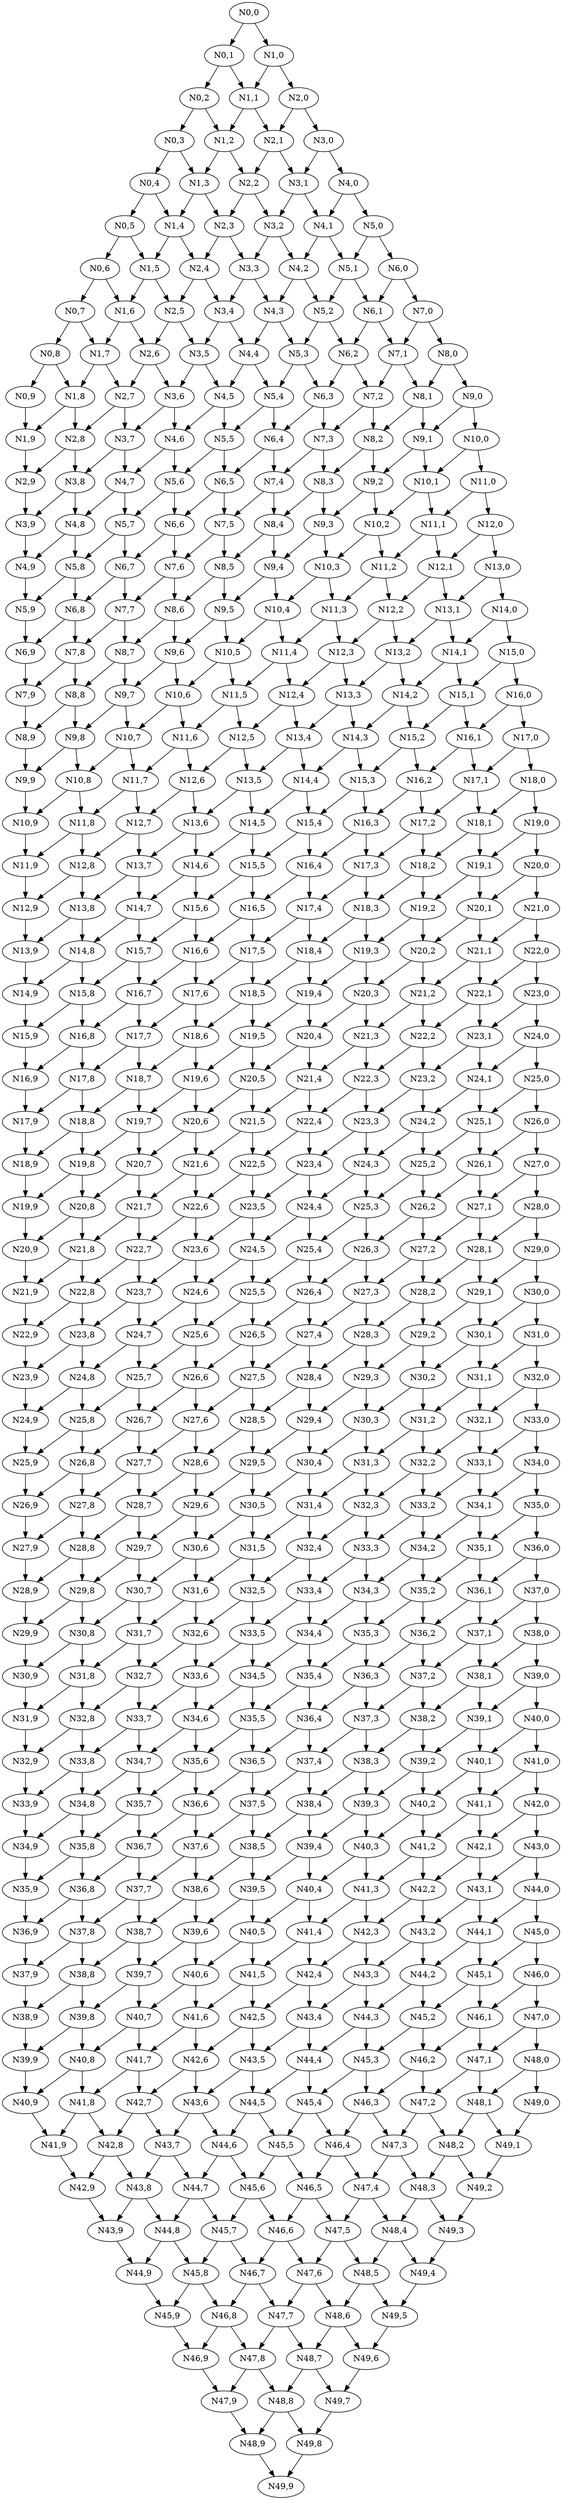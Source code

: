 digraph G {
    "N0,0" -> "N1,0";
    "N0,0" -> "N0,1";
    "N0,1" -> "N1,1";
    "N0,1" -> "N0,2";
    "N0,2" -> "N1,2";
    "N0,2" -> "N0,3";
    "N0,3" -> "N1,3";
    "N0,3" -> "N0,4";
    "N0,4" -> "N1,4";
    "N0,4" -> "N0,5";
    "N0,5" -> "N1,5";
    "N0,5" -> "N0,6";
    "N0,6" -> "N1,6";
    "N0,6" -> "N0,7";
    "N0,7" -> "N1,7";
    "N0,7" -> "N0,8";
    "N0,8" -> "N1,8";
    "N0,8" -> "N0,9";
    "N0,9" -> "N1,9";
    "N1,0" -> "N2,0";
    "N1,0" -> "N1,1";
    "N1,1" -> "N2,1";
    "N1,1" -> "N1,2";
    "N1,2" -> "N2,2";
    "N1,2" -> "N1,3";
    "N1,3" -> "N2,3";
    "N1,3" -> "N1,4";
    "N1,4" -> "N2,4";
    "N1,4" -> "N1,5";
    "N1,5" -> "N2,5";
    "N1,5" -> "N1,6";
    "N1,6" -> "N2,6";
    "N1,6" -> "N1,7";
    "N1,7" -> "N2,7";
    "N1,7" -> "N1,8";
    "N1,8" -> "N2,8";
    "N1,8" -> "N1,9";
    "N1,9" -> "N2,9";
    "N2,0" -> "N3,0";
    "N2,0" -> "N2,1";
    "N2,1" -> "N3,1";
    "N2,1" -> "N2,2";
    "N2,2" -> "N3,2";
    "N2,2" -> "N2,3";
    "N2,3" -> "N3,3";
    "N2,3" -> "N2,4";
    "N2,4" -> "N3,4";
    "N2,4" -> "N2,5";
    "N2,5" -> "N3,5";
    "N2,5" -> "N2,6";
    "N2,6" -> "N3,6";
    "N2,6" -> "N2,7";
    "N2,7" -> "N3,7";
    "N2,7" -> "N2,8";
    "N2,8" -> "N3,8";
    "N2,8" -> "N2,9";
    "N2,9" -> "N3,9";
    "N3,0" -> "N4,0";
    "N3,0" -> "N3,1";
    "N3,1" -> "N4,1";
    "N3,1" -> "N3,2";
    "N3,2" -> "N4,2";
    "N3,2" -> "N3,3";
    "N3,3" -> "N4,3";
    "N3,3" -> "N3,4";
    "N3,4" -> "N4,4";
    "N3,4" -> "N3,5";
    "N3,5" -> "N4,5";
    "N3,5" -> "N3,6";
    "N3,6" -> "N4,6";
    "N3,6" -> "N3,7";
    "N3,7" -> "N4,7";
    "N3,7" -> "N3,8";
    "N3,8" -> "N4,8";
    "N3,8" -> "N3,9";
    "N3,9" -> "N4,9";
    "N4,0" -> "N5,0";
    "N4,0" -> "N4,1";
    "N4,1" -> "N5,1";
    "N4,1" -> "N4,2";
    "N4,2" -> "N5,2";
    "N4,2" -> "N4,3";
    "N4,3" -> "N5,3";
    "N4,3" -> "N4,4";
    "N4,4" -> "N5,4";
    "N4,4" -> "N4,5";
    "N4,5" -> "N5,5";
    "N4,5" -> "N4,6";
    "N4,6" -> "N5,6";
    "N4,6" -> "N4,7";
    "N4,7" -> "N5,7";
    "N4,7" -> "N4,8";
    "N4,8" -> "N5,8";
    "N4,8" -> "N4,9";
    "N4,9" -> "N5,9";
    "N5,0" -> "N6,0";
    "N5,0" -> "N5,1";
    "N5,1" -> "N6,1";
    "N5,1" -> "N5,2";
    "N5,2" -> "N6,2";
    "N5,2" -> "N5,3";
    "N5,3" -> "N6,3";
    "N5,3" -> "N5,4";
    "N5,4" -> "N6,4";
    "N5,4" -> "N5,5";
    "N5,5" -> "N6,5";
    "N5,5" -> "N5,6";
    "N5,6" -> "N6,6";
    "N5,6" -> "N5,7";
    "N5,7" -> "N6,7";
    "N5,7" -> "N5,8";
    "N5,8" -> "N6,8";
    "N5,8" -> "N5,9";
    "N5,9" -> "N6,9";
    "N6,0" -> "N7,0";
    "N6,0" -> "N6,1";
    "N6,1" -> "N7,1";
    "N6,1" -> "N6,2";
    "N6,2" -> "N7,2";
    "N6,2" -> "N6,3";
    "N6,3" -> "N7,3";
    "N6,3" -> "N6,4";
    "N6,4" -> "N7,4";
    "N6,4" -> "N6,5";
    "N6,5" -> "N7,5";
    "N6,5" -> "N6,6";
    "N6,6" -> "N7,6";
    "N6,6" -> "N6,7";
    "N6,7" -> "N7,7";
    "N6,7" -> "N6,8";
    "N6,8" -> "N7,8";
    "N6,8" -> "N6,9";
    "N6,9" -> "N7,9";
    "N7,0" -> "N8,0";
    "N7,0" -> "N7,1";
    "N7,1" -> "N8,1";
    "N7,1" -> "N7,2";
    "N7,2" -> "N8,2";
    "N7,2" -> "N7,3";
    "N7,3" -> "N8,3";
    "N7,3" -> "N7,4";
    "N7,4" -> "N8,4";
    "N7,4" -> "N7,5";
    "N7,5" -> "N8,5";
    "N7,5" -> "N7,6";
    "N7,6" -> "N8,6";
    "N7,6" -> "N7,7";
    "N7,7" -> "N8,7";
    "N7,7" -> "N7,8";
    "N7,8" -> "N8,8";
    "N7,8" -> "N7,9";
    "N7,9" -> "N8,9";
    "N8,0" -> "N9,0";
    "N8,0" -> "N8,1";
    "N8,1" -> "N9,1";
    "N8,1" -> "N8,2";
    "N8,2" -> "N9,2";
    "N8,2" -> "N8,3";
    "N8,3" -> "N9,3";
    "N8,3" -> "N8,4";
    "N8,4" -> "N9,4";
    "N8,4" -> "N8,5";
    "N8,5" -> "N9,5";
    "N8,5" -> "N8,6";
    "N8,6" -> "N9,6";
    "N8,6" -> "N8,7";
    "N8,7" -> "N9,7";
    "N8,7" -> "N8,8";
    "N8,8" -> "N9,8";
    "N8,8" -> "N8,9";
    "N8,9" -> "N9,9";
    "N9,0" -> "N10,0";
    "N9,0" -> "N9,1";
    "N9,1" -> "N10,1";
    "N9,1" -> "N9,2";
    "N9,2" -> "N10,2";
    "N9,2" -> "N9,3";
    "N9,3" -> "N10,3";
    "N9,3" -> "N9,4";
    "N9,4" -> "N10,4";
    "N9,4" -> "N9,5";
    "N9,5" -> "N10,5";
    "N9,5" -> "N9,6";
    "N9,6" -> "N10,6";
    "N9,6" -> "N9,7";
    "N9,7" -> "N10,7";
    "N9,7" -> "N9,8";
    "N9,8" -> "N10,8";
    "N9,8" -> "N9,9";
    "N9,9" -> "N10,9";
    "N10,0" -> "N11,0";
    "N10,0" -> "N10,1";
    "N10,1" -> "N11,1";
    "N10,1" -> "N10,2";
    "N10,2" -> "N11,2";
    "N10,2" -> "N10,3";
    "N10,3" -> "N11,3";
    "N10,3" -> "N10,4";
    "N10,4" -> "N11,4";
    "N10,4" -> "N10,5";
    "N10,5" -> "N11,5";
    "N10,5" -> "N10,6";
    "N10,6" -> "N11,6";
    "N10,6" -> "N10,7";
    "N10,7" -> "N11,7";
    "N10,7" -> "N10,8";
    "N10,8" -> "N11,8";
    "N10,8" -> "N10,9";
    "N10,9" -> "N11,9";
    "N11,0" -> "N12,0";
    "N11,0" -> "N11,1";
    "N11,1" -> "N12,1";
    "N11,1" -> "N11,2";
    "N11,2" -> "N12,2";
    "N11,2" -> "N11,3";
    "N11,3" -> "N12,3";
    "N11,3" -> "N11,4";
    "N11,4" -> "N12,4";
    "N11,4" -> "N11,5";
    "N11,5" -> "N12,5";
    "N11,5" -> "N11,6";
    "N11,6" -> "N12,6";
    "N11,6" -> "N11,7";
    "N11,7" -> "N12,7";
    "N11,7" -> "N11,8";
    "N11,8" -> "N12,8";
    "N11,8" -> "N11,9";
    "N11,9" -> "N12,9";
    "N12,0" -> "N13,0";
    "N12,0" -> "N12,1";
    "N12,1" -> "N13,1";
    "N12,1" -> "N12,2";
    "N12,2" -> "N13,2";
    "N12,2" -> "N12,3";
    "N12,3" -> "N13,3";
    "N12,3" -> "N12,4";
    "N12,4" -> "N13,4";
    "N12,4" -> "N12,5";
    "N12,5" -> "N13,5";
    "N12,5" -> "N12,6";
    "N12,6" -> "N13,6";
    "N12,6" -> "N12,7";
    "N12,7" -> "N13,7";
    "N12,7" -> "N12,8";
    "N12,8" -> "N13,8";
    "N12,8" -> "N12,9";
    "N12,9" -> "N13,9";
    "N13,0" -> "N14,0";
    "N13,0" -> "N13,1";
    "N13,1" -> "N14,1";
    "N13,1" -> "N13,2";
    "N13,2" -> "N14,2";
    "N13,2" -> "N13,3";
    "N13,3" -> "N14,3";
    "N13,3" -> "N13,4";
    "N13,4" -> "N14,4";
    "N13,4" -> "N13,5";
    "N13,5" -> "N14,5";
    "N13,5" -> "N13,6";
    "N13,6" -> "N14,6";
    "N13,6" -> "N13,7";
    "N13,7" -> "N14,7";
    "N13,7" -> "N13,8";
    "N13,8" -> "N14,8";
    "N13,8" -> "N13,9";
    "N13,9" -> "N14,9";
    "N14,0" -> "N15,0";
    "N14,0" -> "N14,1";
    "N14,1" -> "N15,1";
    "N14,1" -> "N14,2";
    "N14,2" -> "N15,2";
    "N14,2" -> "N14,3";
    "N14,3" -> "N15,3";
    "N14,3" -> "N14,4";
    "N14,4" -> "N15,4";
    "N14,4" -> "N14,5";
    "N14,5" -> "N15,5";
    "N14,5" -> "N14,6";
    "N14,6" -> "N15,6";
    "N14,6" -> "N14,7";
    "N14,7" -> "N15,7";
    "N14,7" -> "N14,8";
    "N14,8" -> "N15,8";
    "N14,8" -> "N14,9";
    "N14,9" -> "N15,9";
    "N15,0" -> "N16,0";
    "N15,0" -> "N15,1";
    "N15,1" -> "N16,1";
    "N15,1" -> "N15,2";
    "N15,2" -> "N16,2";
    "N15,2" -> "N15,3";
    "N15,3" -> "N16,3";
    "N15,3" -> "N15,4";
    "N15,4" -> "N16,4";
    "N15,4" -> "N15,5";
    "N15,5" -> "N16,5";
    "N15,5" -> "N15,6";
    "N15,6" -> "N16,6";
    "N15,6" -> "N15,7";
    "N15,7" -> "N16,7";
    "N15,7" -> "N15,8";
    "N15,8" -> "N16,8";
    "N15,8" -> "N15,9";
    "N15,9" -> "N16,9";
    "N16,0" -> "N17,0";
    "N16,0" -> "N16,1";
    "N16,1" -> "N17,1";
    "N16,1" -> "N16,2";
    "N16,2" -> "N17,2";
    "N16,2" -> "N16,3";
    "N16,3" -> "N17,3";
    "N16,3" -> "N16,4";
    "N16,4" -> "N17,4";
    "N16,4" -> "N16,5";
    "N16,5" -> "N17,5";
    "N16,5" -> "N16,6";
    "N16,6" -> "N17,6";
    "N16,6" -> "N16,7";
    "N16,7" -> "N17,7";
    "N16,7" -> "N16,8";
    "N16,8" -> "N17,8";
    "N16,8" -> "N16,9";
    "N16,9" -> "N17,9";
    "N17,0" -> "N18,0";
    "N17,0" -> "N17,1";
    "N17,1" -> "N18,1";
    "N17,1" -> "N17,2";
    "N17,2" -> "N18,2";
    "N17,2" -> "N17,3";
    "N17,3" -> "N18,3";
    "N17,3" -> "N17,4";
    "N17,4" -> "N18,4";
    "N17,4" -> "N17,5";
    "N17,5" -> "N18,5";
    "N17,5" -> "N17,6";
    "N17,6" -> "N18,6";
    "N17,6" -> "N17,7";
    "N17,7" -> "N18,7";
    "N17,7" -> "N17,8";
    "N17,8" -> "N18,8";
    "N17,8" -> "N17,9";
    "N17,9" -> "N18,9";
    "N18,0" -> "N19,0";
    "N18,0" -> "N18,1";
    "N18,1" -> "N19,1";
    "N18,1" -> "N18,2";
    "N18,2" -> "N19,2";
    "N18,2" -> "N18,3";
    "N18,3" -> "N19,3";
    "N18,3" -> "N18,4";
    "N18,4" -> "N19,4";
    "N18,4" -> "N18,5";
    "N18,5" -> "N19,5";
    "N18,5" -> "N18,6";
    "N18,6" -> "N19,6";
    "N18,6" -> "N18,7";
    "N18,7" -> "N19,7";
    "N18,7" -> "N18,8";
    "N18,8" -> "N19,8";
    "N18,8" -> "N18,9";
    "N18,9" -> "N19,9";
    "N19,0" -> "N20,0";
    "N19,0" -> "N19,1";
    "N19,1" -> "N20,1";
    "N19,1" -> "N19,2";
    "N19,2" -> "N20,2";
    "N19,2" -> "N19,3";
    "N19,3" -> "N20,3";
    "N19,3" -> "N19,4";
    "N19,4" -> "N20,4";
    "N19,4" -> "N19,5";
    "N19,5" -> "N20,5";
    "N19,5" -> "N19,6";
    "N19,6" -> "N20,6";
    "N19,6" -> "N19,7";
    "N19,7" -> "N20,7";
    "N19,7" -> "N19,8";
    "N19,8" -> "N20,8";
    "N19,8" -> "N19,9";
    "N19,9" -> "N20,9";
    "N20,0" -> "N21,0";
    "N20,0" -> "N20,1";
    "N20,1" -> "N21,1";
    "N20,1" -> "N20,2";
    "N20,2" -> "N21,2";
    "N20,2" -> "N20,3";
    "N20,3" -> "N21,3";
    "N20,3" -> "N20,4";
    "N20,4" -> "N21,4";
    "N20,4" -> "N20,5";
    "N20,5" -> "N21,5";
    "N20,5" -> "N20,6";
    "N20,6" -> "N21,6";
    "N20,6" -> "N20,7";
    "N20,7" -> "N21,7";
    "N20,7" -> "N20,8";
    "N20,8" -> "N21,8";
    "N20,8" -> "N20,9";
    "N20,9" -> "N21,9";
    "N21,0" -> "N22,0";
    "N21,0" -> "N21,1";
    "N21,1" -> "N22,1";
    "N21,1" -> "N21,2";
    "N21,2" -> "N22,2";
    "N21,2" -> "N21,3";
    "N21,3" -> "N22,3";
    "N21,3" -> "N21,4";
    "N21,4" -> "N22,4";
    "N21,4" -> "N21,5";
    "N21,5" -> "N22,5";
    "N21,5" -> "N21,6";
    "N21,6" -> "N22,6";
    "N21,6" -> "N21,7";
    "N21,7" -> "N22,7";
    "N21,7" -> "N21,8";
    "N21,8" -> "N22,8";
    "N21,8" -> "N21,9";
    "N21,9" -> "N22,9";
    "N22,0" -> "N23,0";
    "N22,0" -> "N22,1";
    "N22,1" -> "N23,1";
    "N22,1" -> "N22,2";
    "N22,2" -> "N23,2";
    "N22,2" -> "N22,3";
    "N22,3" -> "N23,3";
    "N22,3" -> "N22,4";
    "N22,4" -> "N23,4";
    "N22,4" -> "N22,5";
    "N22,5" -> "N23,5";
    "N22,5" -> "N22,6";
    "N22,6" -> "N23,6";
    "N22,6" -> "N22,7";
    "N22,7" -> "N23,7";
    "N22,7" -> "N22,8";
    "N22,8" -> "N23,8";
    "N22,8" -> "N22,9";
    "N22,9" -> "N23,9";
    "N23,0" -> "N24,0";
    "N23,0" -> "N23,1";
    "N23,1" -> "N24,1";
    "N23,1" -> "N23,2";
    "N23,2" -> "N24,2";
    "N23,2" -> "N23,3";
    "N23,3" -> "N24,3";
    "N23,3" -> "N23,4";
    "N23,4" -> "N24,4";
    "N23,4" -> "N23,5";
    "N23,5" -> "N24,5";
    "N23,5" -> "N23,6";
    "N23,6" -> "N24,6";
    "N23,6" -> "N23,7";
    "N23,7" -> "N24,7";
    "N23,7" -> "N23,8";
    "N23,8" -> "N24,8";
    "N23,8" -> "N23,9";
    "N23,9" -> "N24,9";
    "N24,0" -> "N25,0";
    "N24,0" -> "N24,1";
    "N24,1" -> "N25,1";
    "N24,1" -> "N24,2";
    "N24,2" -> "N25,2";
    "N24,2" -> "N24,3";
    "N24,3" -> "N25,3";
    "N24,3" -> "N24,4";
    "N24,4" -> "N25,4";
    "N24,4" -> "N24,5";
    "N24,5" -> "N25,5";
    "N24,5" -> "N24,6";
    "N24,6" -> "N25,6";
    "N24,6" -> "N24,7";
    "N24,7" -> "N25,7";
    "N24,7" -> "N24,8";
    "N24,8" -> "N25,8";
    "N24,8" -> "N24,9";
    "N24,9" -> "N25,9";
    "N25,0" -> "N26,0";
    "N25,0" -> "N25,1";
    "N25,1" -> "N26,1";
    "N25,1" -> "N25,2";
    "N25,2" -> "N26,2";
    "N25,2" -> "N25,3";
    "N25,3" -> "N26,3";
    "N25,3" -> "N25,4";
    "N25,4" -> "N26,4";
    "N25,4" -> "N25,5";
    "N25,5" -> "N26,5";
    "N25,5" -> "N25,6";
    "N25,6" -> "N26,6";
    "N25,6" -> "N25,7";
    "N25,7" -> "N26,7";
    "N25,7" -> "N25,8";
    "N25,8" -> "N26,8";
    "N25,8" -> "N25,9";
    "N25,9" -> "N26,9";
    "N26,0" -> "N27,0";
    "N26,0" -> "N26,1";
    "N26,1" -> "N27,1";
    "N26,1" -> "N26,2";
    "N26,2" -> "N27,2";
    "N26,2" -> "N26,3";
    "N26,3" -> "N27,3";
    "N26,3" -> "N26,4";
    "N26,4" -> "N27,4";
    "N26,4" -> "N26,5";
    "N26,5" -> "N27,5";
    "N26,5" -> "N26,6";
    "N26,6" -> "N27,6";
    "N26,6" -> "N26,7";
    "N26,7" -> "N27,7";
    "N26,7" -> "N26,8";
    "N26,8" -> "N27,8";
    "N26,8" -> "N26,9";
    "N26,9" -> "N27,9";
    "N27,0" -> "N28,0";
    "N27,0" -> "N27,1";
    "N27,1" -> "N28,1";
    "N27,1" -> "N27,2";
    "N27,2" -> "N28,2";
    "N27,2" -> "N27,3";
    "N27,3" -> "N28,3";
    "N27,3" -> "N27,4";
    "N27,4" -> "N28,4";
    "N27,4" -> "N27,5";
    "N27,5" -> "N28,5";
    "N27,5" -> "N27,6";
    "N27,6" -> "N28,6";
    "N27,6" -> "N27,7";
    "N27,7" -> "N28,7";
    "N27,7" -> "N27,8";
    "N27,8" -> "N28,8";
    "N27,8" -> "N27,9";
    "N27,9" -> "N28,9";
    "N28,0" -> "N29,0";
    "N28,0" -> "N28,1";
    "N28,1" -> "N29,1";
    "N28,1" -> "N28,2";
    "N28,2" -> "N29,2";
    "N28,2" -> "N28,3";
    "N28,3" -> "N29,3";
    "N28,3" -> "N28,4";
    "N28,4" -> "N29,4";
    "N28,4" -> "N28,5";
    "N28,5" -> "N29,5";
    "N28,5" -> "N28,6";
    "N28,6" -> "N29,6";
    "N28,6" -> "N28,7";
    "N28,7" -> "N29,7";
    "N28,7" -> "N28,8";
    "N28,8" -> "N29,8";
    "N28,8" -> "N28,9";
    "N28,9" -> "N29,9";
    "N29,0" -> "N30,0";
    "N29,0" -> "N29,1";
    "N29,1" -> "N30,1";
    "N29,1" -> "N29,2";
    "N29,2" -> "N30,2";
    "N29,2" -> "N29,3";
    "N29,3" -> "N30,3";
    "N29,3" -> "N29,4";
    "N29,4" -> "N30,4";
    "N29,4" -> "N29,5";
    "N29,5" -> "N30,5";
    "N29,5" -> "N29,6";
    "N29,6" -> "N30,6";
    "N29,6" -> "N29,7";
    "N29,7" -> "N30,7";
    "N29,7" -> "N29,8";
    "N29,8" -> "N30,8";
    "N29,8" -> "N29,9";
    "N29,9" -> "N30,9";
    "N30,0" -> "N31,0";
    "N30,0" -> "N30,1";
    "N30,1" -> "N31,1";
    "N30,1" -> "N30,2";
    "N30,2" -> "N31,2";
    "N30,2" -> "N30,3";
    "N30,3" -> "N31,3";
    "N30,3" -> "N30,4";
    "N30,4" -> "N31,4";
    "N30,4" -> "N30,5";
    "N30,5" -> "N31,5";
    "N30,5" -> "N30,6";
    "N30,6" -> "N31,6";
    "N30,6" -> "N30,7";
    "N30,7" -> "N31,7";
    "N30,7" -> "N30,8";
    "N30,8" -> "N31,8";
    "N30,8" -> "N30,9";
    "N30,9" -> "N31,9";
    "N31,0" -> "N32,0";
    "N31,0" -> "N31,1";
    "N31,1" -> "N32,1";
    "N31,1" -> "N31,2";
    "N31,2" -> "N32,2";
    "N31,2" -> "N31,3";
    "N31,3" -> "N32,3";
    "N31,3" -> "N31,4";
    "N31,4" -> "N32,4";
    "N31,4" -> "N31,5";
    "N31,5" -> "N32,5";
    "N31,5" -> "N31,6";
    "N31,6" -> "N32,6";
    "N31,6" -> "N31,7";
    "N31,7" -> "N32,7";
    "N31,7" -> "N31,8";
    "N31,8" -> "N32,8";
    "N31,8" -> "N31,9";
    "N31,9" -> "N32,9";
    "N32,0" -> "N33,0";
    "N32,0" -> "N32,1";
    "N32,1" -> "N33,1";
    "N32,1" -> "N32,2";
    "N32,2" -> "N33,2";
    "N32,2" -> "N32,3";
    "N32,3" -> "N33,3";
    "N32,3" -> "N32,4";
    "N32,4" -> "N33,4";
    "N32,4" -> "N32,5";
    "N32,5" -> "N33,5";
    "N32,5" -> "N32,6";
    "N32,6" -> "N33,6";
    "N32,6" -> "N32,7";
    "N32,7" -> "N33,7";
    "N32,7" -> "N32,8";
    "N32,8" -> "N33,8";
    "N32,8" -> "N32,9";
    "N32,9" -> "N33,9";
    "N33,0" -> "N34,0";
    "N33,0" -> "N33,1";
    "N33,1" -> "N34,1";
    "N33,1" -> "N33,2";
    "N33,2" -> "N34,2";
    "N33,2" -> "N33,3";
    "N33,3" -> "N34,3";
    "N33,3" -> "N33,4";
    "N33,4" -> "N34,4";
    "N33,4" -> "N33,5";
    "N33,5" -> "N34,5";
    "N33,5" -> "N33,6";
    "N33,6" -> "N34,6";
    "N33,6" -> "N33,7";
    "N33,7" -> "N34,7";
    "N33,7" -> "N33,8";
    "N33,8" -> "N34,8";
    "N33,8" -> "N33,9";
    "N33,9" -> "N34,9";
    "N34,0" -> "N35,0";
    "N34,0" -> "N34,1";
    "N34,1" -> "N35,1";
    "N34,1" -> "N34,2";
    "N34,2" -> "N35,2";
    "N34,2" -> "N34,3";
    "N34,3" -> "N35,3";
    "N34,3" -> "N34,4";
    "N34,4" -> "N35,4";
    "N34,4" -> "N34,5";
    "N34,5" -> "N35,5";
    "N34,5" -> "N34,6";
    "N34,6" -> "N35,6";
    "N34,6" -> "N34,7";
    "N34,7" -> "N35,7";
    "N34,7" -> "N34,8";
    "N34,8" -> "N35,8";
    "N34,8" -> "N34,9";
    "N34,9" -> "N35,9";
    "N35,0" -> "N36,0";
    "N35,0" -> "N35,1";
    "N35,1" -> "N36,1";
    "N35,1" -> "N35,2";
    "N35,2" -> "N36,2";
    "N35,2" -> "N35,3";
    "N35,3" -> "N36,3";
    "N35,3" -> "N35,4";
    "N35,4" -> "N36,4";
    "N35,4" -> "N35,5";
    "N35,5" -> "N36,5";
    "N35,5" -> "N35,6";
    "N35,6" -> "N36,6";
    "N35,6" -> "N35,7";
    "N35,7" -> "N36,7";
    "N35,7" -> "N35,8";
    "N35,8" -> "N36,8";
    "N35,8" -> "N35,9";
    "N35,9" -> "N36,9";
    "N36,0" -> "N37,0";
    "N36,0" -> "N36,1";
    "N36,1" -> "N37,1";
    "N36,1" -> "N36,2";
    "N36,2" -> "N37,2";
    "N36,2" -> "N36,3";
    "N36,3" -> "N37,3";
    "N36,3" -> "N36,4";
    "N36,4" -> "N37,4";
    "N36,4" -> "N36,5";
    "N36,5" -> "N37,5";
    "N36,5" -> "N36,6";
    "N36,6" -> "N37,6";
    "N36,6" -> "N36,7";
    "N36,7" -> "N37,7";
    "N36,7" -> "N36,8";
    "N36,8" -> "N37,8";
    "N36,8" -> "N36,9";
    "N36,9" -> "N37,9";
    "N37,0" -> "N38,0";
    "N37,0" -> "N37,1";
    "N37,1" -> "N38,1";
    "N37,1" -> "N37,2";
    "N37,2" -> "N38,2";
    "N37,2" -> "N37,3";
    "N37,3" -> "N38,3";
    "N37,3" -> "N37,4";
    "N37,4" -> "N38,4";
    "N37,4" -> "N37,5";
    "N37,5" -> "N38,5";
    "N37,5" -> "N37,6";
    "N37,6" -> "N38,6";
    "N37,6" -> "N37,7";
    "N37,7" -> "N38,7";
    "N37,7" -> "N37,8";
    "N37,8" -> "N38,8";
    "N37,8" -> "N37,9";
    "N37,9" -> "N38,9";
    "N38,0" -> "N39,0";
    "N38,0" -> "N38,1";
    "N38,1" -> "N39,1";
    "N38,1" -> "N38,2";
    "N38,2" -> "N39,2";
    "N38,2" -> "N38,3";
    "N38,3" -> "N39,3";
    "N38,3" -> "N38,4";
    "N38,4" -> "N39,4";
    "N38,4" -> "N38,5";
    "N38,5" -> "N39,5";
    "N38,5" -> "N38,6";
    "N38,6" -> "N39,6";
    "N38,6" -> "N38,7";
    "N38,7" -> "N39,7";
    "N38,7" -> "N38,8";
    "N38,8" -> "N39,8";
    "N38,8" -> "N38,9";
    "N38,9" -> "N39,9";
    "N39,0" -> "N40,0";
    "N39,0" -> "N39,1";
    "N39,1" -> "N40,1";
    "N39,1" -> "N39,2";
    "N39,2" -> "N40,2";
    "N39,2" -> "N39,3";
    "N39,3" -> "N40,3";
    "N39,3" -> "N39,4";
    "N39,4" -> "N40,4";
    "N39,4" -> "N39,5";
    "N39,5" -> "N40,5";
    "N39,5" -> "N39,6";
    "N39,6" -> "N40,6";
    "N39,6" -> "N39,7";
    "N39,7" -> "N40,7";
    "N39,7" -> "N39,8";
    "N39,8" -> "N40,8";
    "N39,8" -> "N39,9";
    "N39,9" -> "N40,9";
    "N40,0" -> "N41,0";
    "N40,0" -> "N40,1";
    "N40,1" -> "N41,1";
    "N40,1" -> "N40,2";
    "N40,2" -> "N41,2";
    "N40,2" -> "N40,3";
    "N40,3" -> "N41,3";
    "N40,3" -> "N40,4";
    "N40,4" -> "N41,4";
    "N40,4" -> "N40,5";
    "N40,5" -> "N41,5";
    "N40,5" -> "N40,6";
    "N40,6" -> "N41,6";
    "N40,6" -> "N40,7";
    "N40,7" -> "N41,7";
    "N40,7" -> "N40,8";
    "N40,8" -> "N41,8";
    "N40,8" -> "N40,9";
    "N40,9" -> "N41,9";
    "N41,0" -> "N42,0";
    "N41,0" -> "N41,1";
    "N41,1" -> "N42,1";
    "N41,1" -> "N41,2";
    "N41,2" -> "N42,2";
    "N41,2" -> "N41,3";
    "N41,3" -> "N42,3";
    "N41,3" -> "N41,4";
    "N41,4" -> "N42,4";
    "N41,4" -> "N41,5";
    "N41,5" -> "N42,5";
    "N41,5" -> "N41,6";
    "N41,6" -> "N42,6";
    "N41,6" -> "N41,7";
    "N41,7" -> "N42,7";
    "N41,7" -> "N41,8";
    "N41,8" -> "N42,8";
    "N41,8" -> "N41,9";
    "N41,9" -> "N42,9";
    "N42,0" -> "N43,0";
    "N42,0" -> "N42,1";
    "N42,1" -> "N43,1";
    "N42,1" -> "N42,2";
    "N42,2" -> "N43,2";
    "N42,2" -> "N42,3";
    "N42,3" -> "N43,3";
    "N42,3" -> "N42,4";
    "N42,4" -> "N43,4";
    "N42,4" -> "N42,5";
    "N42,5" -> "N43,5";
    "N42,5" -> "N42,6";
    "N42,6" -> "N43,6";
    "N42,6" -> "N42,7";
    "N42,7" -> "N43,7";
    "N42,7" -> "N42,8";
    "N42,8" -> "N43,8";
    "N42,8" -> "N42,9";
    "N42,9" -> "N43,9";
    "N43,0" -> "N44,0";
    "N43,0" -> "N43,1";
    "N43,1" -> "N44,1";
    "N43,1" -> "N43,2";
    "N43,2" -> "N44,2";
    "N43,2" -> "N43,3";
    "N43,3" -> "N44,3";
    "N43,3" -> "N43,4";
    "N43,4" -> "N44,4";
    "N43,4" -> "N43,5";
    "N43,5" -> "N44,5";
    "N43,5" -> "N43,6";
    "N43,6" -> "N44,6";
    "N43,6" -> "N43,7";
    "N43,7" -> "N44,7";
    "N43,7" -> "N43,8";
    "N43,8" -> "N44,8";
    "N43,8" -> "N43,9";
    "N43,9" -> "N44,9";
    "N44,0" -> "N45,0";
    "N44,0" -> "N44,1";
    "N44,1" -> "N45,1";
    "N44,1" -> "N44,2";
    "N44,2" -> "N45,2";
    "N44,2" -> "N44,3";
    "N44,3" -> "N45,3";
    "N44,3" -> "N44,4";
    "N44,4" -> "N45,4";
    "N44,4" -> "N44,5";
    "N44,5" -> "N45,5";
    "N44,5" -> "N44,6";
    "N44,6" -> "N45,6";
    "N44,6" -> "N44,7";
    "N44,7" -> "N45,7";
    "N44,7" -> "N44,8";
    "N44,8" -> "N45,8";
    "N44,8" -> "N44,9";
    "N44,9" -> "N45,9";
    "N45,0" -> "N46,0";
    "N45,0" -> "N45,1";
    "N45,1" -> "N46,1";
    "N45,1" -> "N45,2";
    "N45,2" -> "N46,2";
    "N45,2" -> "N45,3";
    "N45,3" -> "N46,3";
    "N45,3" -> "N45,4";
    "N45,4" -> "N46,4";
    "N45,4" -> "N45,5";
    "N45,5" -> "N46,5";
    "N45,5" -> "N45,6";
    "N45,6" -> "N46,6";
    "N45,6" -> "N45,7";
    "N45,7" -> "N46,7";
    "N45,7" -> "N45,8";
    "N45,8" -> "N46,8";
    "N45,8" -> "N45,9";
    "N45,9" -> "N46,9";
    "N46,0" -> "N47,0";
    "N46,0" -> "N46,1";
    "N46,1" -> "N47,1";
    "N46,1" -> "N46,2";
    "N46,2" -> "N47,2";
    "N46,2" -> "N46,3";
    "N46,3" -> "N47,3";
    "N46,3" -> "N46,4";
    "N46,4" -> "N47,4";
    "N46,4" -> "N46,5";
    "N46,5" -> "N47,5";
    "N46,5" -> "N46,6";
    "N46,6" -> "N47,6";
    "N46,6" -> "N46,7";
    "N46,7" -> "N47,7";
    "N46,7" -> "N46,8";
    "N46,8" -> "N47,8";
    "N46,8" -> "N46,9";
    "N46,9" -> "N47,9";
    "N47,0" -> "N48,0";
    "N47,0" -> "N47,1";
    "N47,1" -> "N48,1";
    "N47,1" -> "N47,2";
    "N47,2" -> "N48,2";
    "N47,2" -> "N47,3";
    "N47,3" -> "N48,3";
    "N47,3" -> "N47,4";
    "N47,4" -> "N48,4";
    "N47,4" -> "N47,5";
    "N47,5" -> "N48,5";
    "N47,5" -> "N47,6";
    "N47,6" -> "N48,6";
    "N47,6" -> "N47,7";
    "N47,7" -> "N48,7";
    "N47,7" -> "N47,8";
    "N47,8" -> "N48,8";
    "N47,8" -> "N47,9";
    "N47,9" -> "N48,9";
    "N48,0" -> "N49,0";
    "N48,0" -> "N48,1";
    "N48,1" -> "N49,1";
    "N48,1" -> "N48,2";
    "N48,2" -> "N49,2";
    "N48,2" -> "N48,3";
    "N48,3" -> "N49,3";
    "N48,3" -> "N48,4";
    "N48,4" -> "N49,4";
    "N48,4" -> "N48,5";
    "N48,5" -> "N49,5";
    "N48,5" -> "N48,6";
    "N48,6" -> "N49,6";
    "N48,6" -> "N48,7";
    "N48,7" -> "N49,7";
    "N48,7" -> "N48,8";
    "N48,8" -> "N49,8";
    "N48,8" -> "N48,9";
    "N48,9" -> "N49,9";
    "N49,0" -> "N49,1";
    "N49,1" -> "N49,2";
    "N49,2" -> "N49,3";
    "N49,3" -> "N49,4";
    "N49,4" -> "N49,5";
    "N49,5" -> "N49,6";
    "N49,6" -> "N49,7";
    "N49,7" -> "N49,8";
    "N49,8" -> "N49,9";
}
